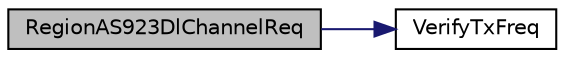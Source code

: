 digraph "RegionAS923DlChannelReq"
{
  edge [fontname="Helvetica",fontsize="10",labelfontname="Helvetica",labelfontsize="10"];
  node [fontname="Helvetica",fontsize="10",shape=record];
  rankdir="LR";
  Node43 [label="RegionAS923DlChannelReq",height=0.2,width=0.4,color="black", fillcolor="grey75", style="filled", fontcolor="black"];
  Node43 -> Node44 [color="midnightblue",fontsize="10",style="solid"];
  Node44 [label="VerifyTxFreq",height=0.2,width=0.4,color="black", fillcolor="white", style="filled",URL="$_region_a_s923_8c.html#af6b3cfa164d4105815aaaa55f02d723e"];
}
